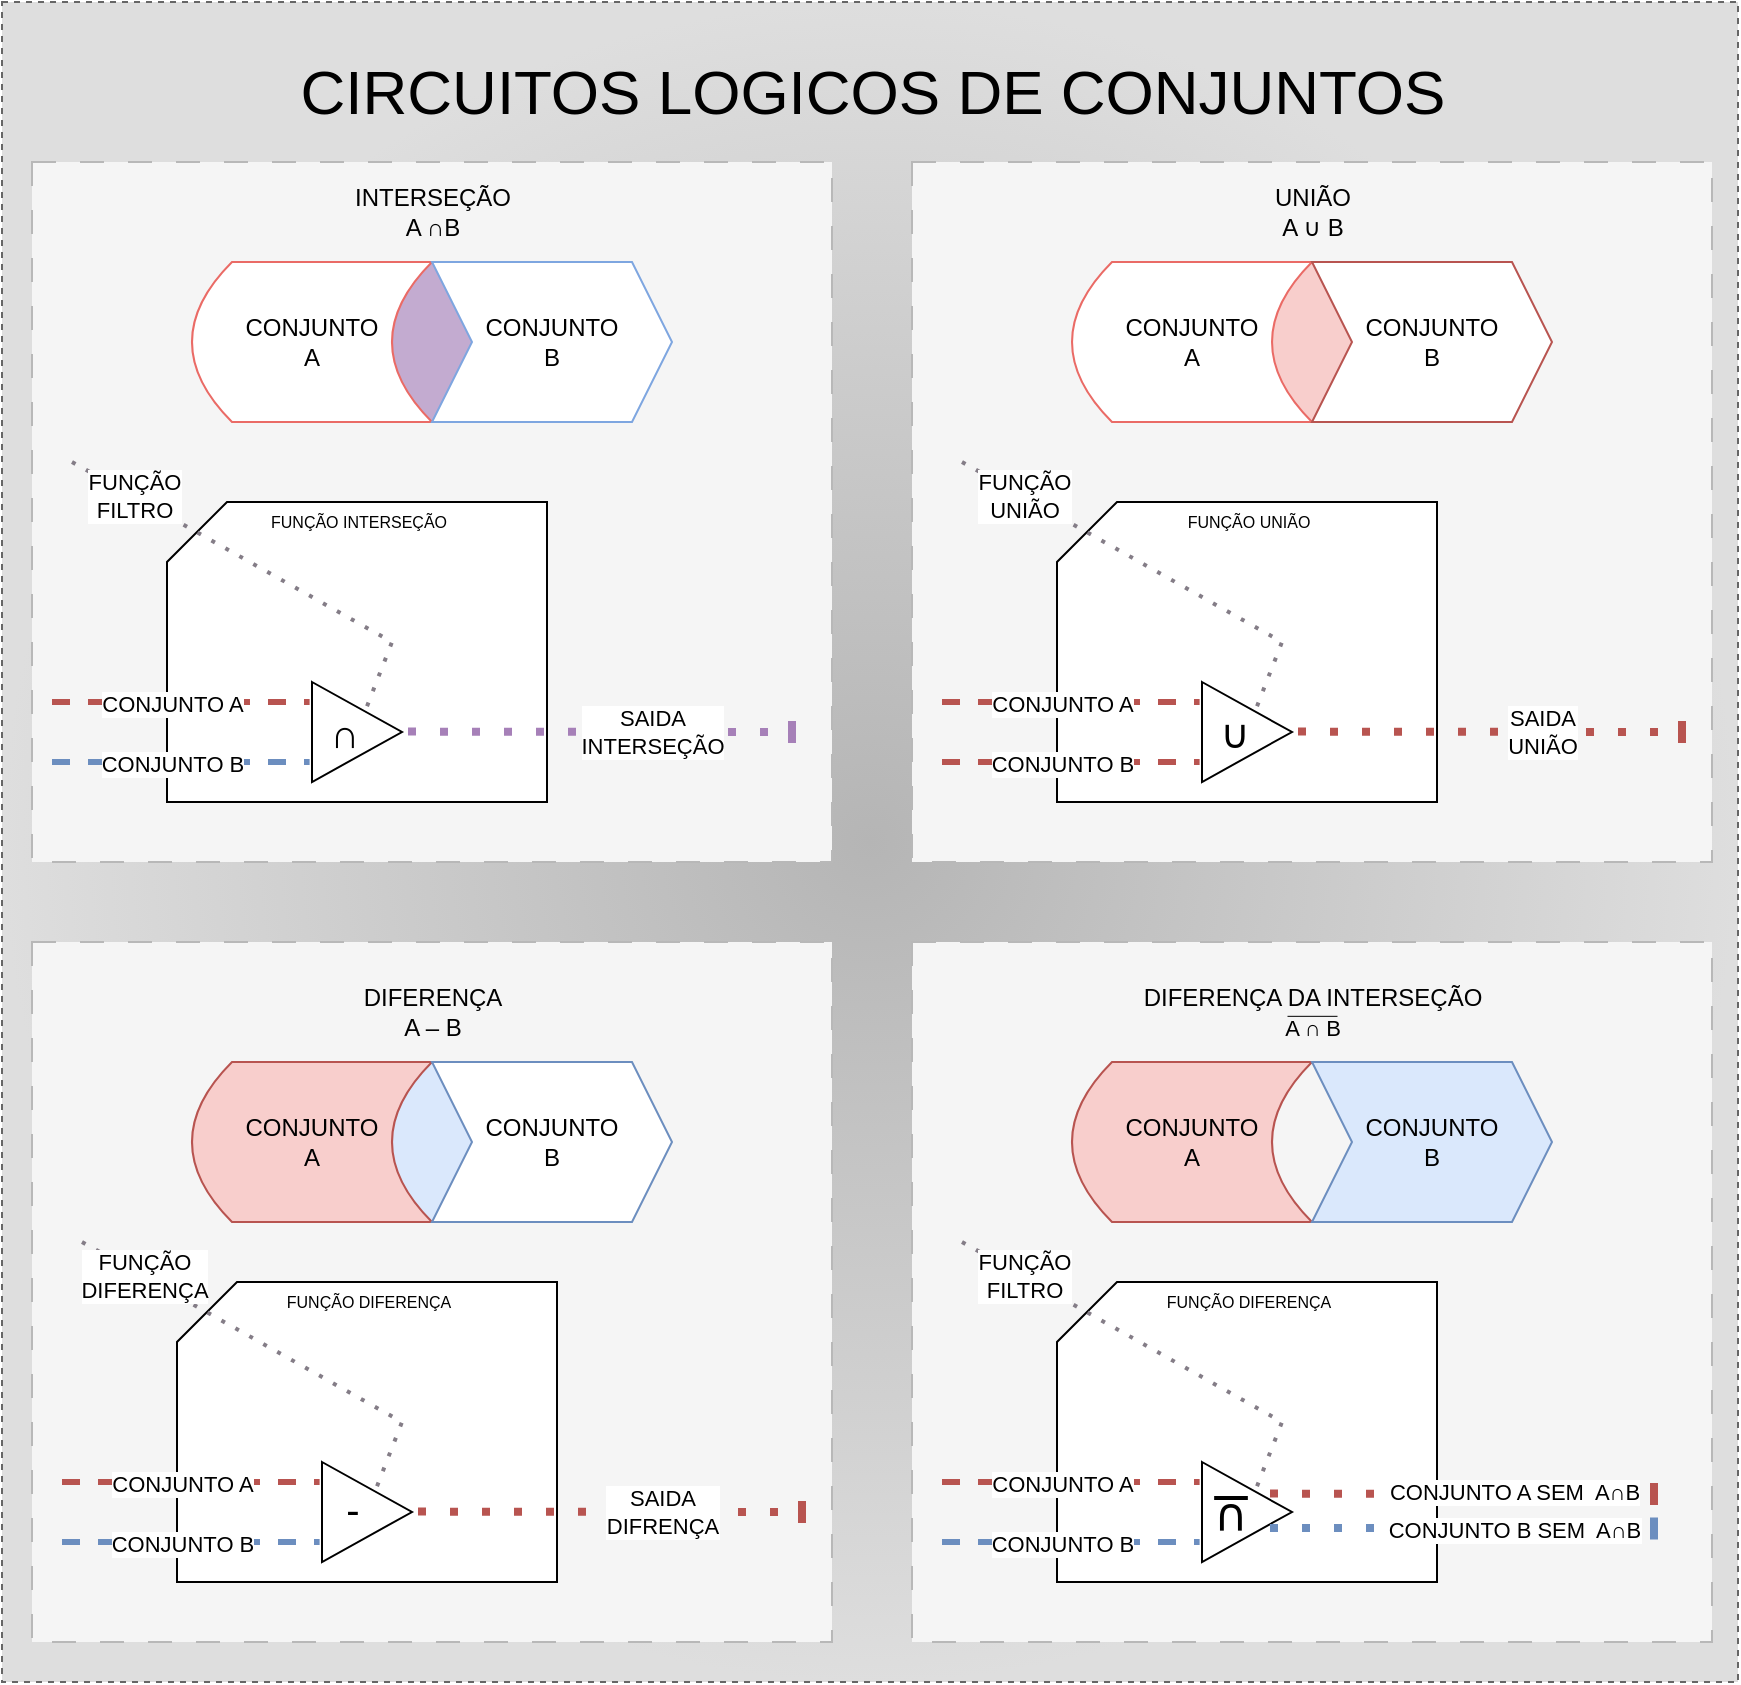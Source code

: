 <mxfile version="21.7.5" type="device">
  <diagram name="Página-1" id="lZBccMddr6YXILBvvr8p">
    <mxGraphModel dx="1195" dy="737" grid="1" gridSize="10" guides="1" tooltips="1" connect="1" arrows="1" fold="1" page="1" pageScale="1" pageWidth="869" pageHeight="420" math="0" shadow="0">
      <root>
        <mxCell id="0" />
        <mxCell id="1" parent="0" />
        <mxCell id="Wruj7RnomxmxO65NPAEt-106" value="" style="rounded=0;whiteSpace=wrap;html=1;dashed=1;fillColor=#B5B5B5;strokeColor=#666666;gradientColor=#DEDEDE;gradientDirection=radial;" vertex="1" parent="1">
          <mxGeometry width="868" height="840" as="geometry" />
        </mxCell>
        <mxCell id="Wruj7RnomxmxO65NPAEt-41" value="CIRCUITOS LOGICOS DE CONJUNTOS" style="text;html=1;align=center;verticalAlign=middle;resizable=0;points=[];autosize=1;strokeColor=none;fillColor=none;fontSize=31;" vertex="1" parent="1">
          <mxGeometry x="140" y="20" width="590" height="50" as="geometry" />
        </mxCell>
        <mxCell id="Wruj7RnomxmxO65NPAEt-39" value="" style="rounded=0;whiteSpace=wrap;html=1;fillColor=#f5f5f5;dashed=1;dashPattern=12 12;fontColor=#333333;strokeColor=#B8B8B8;" vertex="1" parent="1">
          <mxGeometry x="15" y="80" width="400" height="350" as="geometry" />
        </mxCell>
        <mxCell id="Wruj7RnomxmxO65NPAEt-9" value="" style="whiteSpace=wrap;html=1;aspect=fixed;fillColor=#C3ABD0;strokeColor=#9673a6;" vertex="1" parent="1">
          <mxGeometry x="175" y="130" width="80" height="80" as="geometry" />
        </mxCell>
        <mxCell id="Wruj7RnomxmxO65NPAEt-7" value="CONJUNTO&lt;br&gt;A" style="shape=dataStorage;whiteSpace=wrap;html=1;fixedSize=1;strokeColor=#EA6B66;" vertex="1" parent="1">
          <mxGeometry x="95" y="130" width="120" height="80" as="geometry" />
        </mxCell>
        <mxCell id="Wruj7RnomxmxO65NPAEt-13" value="CONJUNTO&lt;br&gt;B" style="shape=step;perimeter=stepPerimeter;whiteSpace=wrap;html=1;fixedSize=1;strokeColor=#7EA6E0;" vertex="1" parent="1">
          <mxGeometry x="215" y="130" width="120" height="80" as="geometry" />
        </mxCell>
        <mxCell id="Wruj7RnomxmxO65NPAEt-14" value="INTERSEÇÃO&lt;br&gt;A ∩B" style="text;html=1;align=center;verticalAlign=middle;resizable=0;points=[];autosize=1;strokeColor=none;fillColor=none;" vertex="1" parent="1">
          <mxGeometry x="165" y="85" width="100" height="40" as="geometry" />
        </mxCell>
        <mxCell id="Wruj7RnomxmxO65NPAEt-15" value="" style="shape=card;whiteSpace=wrap;html=1;" vertex="1" parent="1">
          <mxGeometry x="82.5" y="250" width="190" height="150" as="geometry" />
        </mxCell>
        <mxCell id="Wruj7RnomxmxO65NPAEt-26" value="" style="endArrow=none;dashed=1;html=1;rounded=0;fillColor=#f8cecc;strokeColor=#b85450;strokeWidth=3;" edge="1" parent="1">
          <mxGeometry width="50" height="50" relative="1" as="geometry">
            <mxPoint x="25" y="350" as="sourcePoint" />
            <mxPoint x="153.8" y="350" as="targetPoint" />
          </mxGeometry>
        </mxCell>
        <mxCell id="Wruj7RnomxmxO65NPAEt-27" value="CONJUNTO A" style="edgeLabel;html=1;align=center;verticalAlign=middle;resizable=0;points=[];labelBackgroundColor=default;" vertex="1" connectable="0" parent="Wruj7RnomxmxO65NPAEt-26">
          <mxGeometry x="-0.429" y="-1" relative="1" as="geometry">
            <mxPoint x="23" as="offset" />
          </mxGeometry>
        </mxCell>
        <mxCell id="Wruj7RnomxmxO65NPAEt-28" value="" style="endArrow=none;dashed=1;html=1;rounded=0;fillColor=#dae8fc;strokeColor=#6c8ebf;strokeWidth=3;" edge="1" parent="1">
          <mxGeometry width="50" height="50" relative="1" as="geometry">
            <mxPoint x="25" y="380" as="sourcePoint" />
            <mxPoint x="153.8" y="380" as="targetPoint" />
          </mxGeometry>
        </mxCell>
        <mxCell id="Wruj7RnomxmxO65NPAEt-29" value="CONJUNTO B" style="edgeLabel;html=1;align=center;verticalAlign=middle;resizable=0;points=[];labelBackgroundColor=default;" vertex="1" connectable="0" parent="Wruj7RnomxmxO65NPAEt-28">
          <mxGeometry x="-0.429" y="-1" relative="1" as="geometry">
            <mxPoint x="23" as="offset" />
          </mxGeometry>
        </mxCell>
        <mxCell id="Wruj7RnomxmxO65NPAEt-30" value="" style="triangle;whiteSpace=wrap;html=1;" vertex="1" parent="1">
          <mxGeometry x="155" y="340" width="45" height="50" as="geometry" />
        </mxCell>
        <mxCell id="Wruj7RnomxmxO65NPAEt-32" value="" style="endArrow=none;dashed=1;html=1;dashPattern=1 3;strokeWidth=2;rounded=0;strokeColor=#847D87;" edge="1" parent="1" target="Wruj7RnomxmxO65NPAEt-30">
          <mxGeometry width="50" height="50" relative="1" as="geometry">
            <mxPoint x="35" y="230" as="sourcePoint" />
            <mxPoint x="125" y="300" as="targetPoint" />
            <Array as="points">
              <mxPoint x="195" y="320" />
            </Array>
          </mxGeometry>
        </mxCell>
        <mxCell id="Wruj7RnomxmxO65NPAEt-33" value="FUNÇÃO&lt;br&gt;FILTRO" style="edgeLabel;html=1;align=center;verticalAlign=middle;resizable=0;points=[];labelBackgroundColor=default;" vertex="1" connectable="0" parent="Wruj7RnomxmxO65NPAEt-32">
          <mxGeometry x="-0.895" y="1" relative="1" as="geometry">
            <mxPoint x="20" y="12" as="offset" />
          </mxGeometry>
        </mxCell>
        <mxCell id="Wruj7RnomxmxO65NPAEt-36" value="" style="endArrow=baseDash;dashed=1;html=1;dashPattern=1 3;strokeWidth=4;rounded=0;endFill=0;strokeColor=#A680B8;" edge="1" parent="1">
          <mxGeometry width="50" height="50" relative="1" as="geometry">
            <mxPoint x="203" y="364.8" as="sourcePoint" />
            <mxPoint x="395" y="365" as="targetPoint" />
          </mxGeometry>
        </mxCell>
        <mxCell id="Wruj7RnomxmxO65NPAEt-37" value="SAIDA&lt;br&gt;INTERSEÇÃO" style="edgeLabel;html=1;align=center;verticalAlign=middle;resizable=0;points=[];labelBackgroundColor=default;spacing=16;" vertex="1" connectable="0" parent="Wruj7RnomxmxO65NPAEt-36">
          <mxGeometry x="0.47" y="1" relative="1" as="geometry">
            <mxPoint x="-19" y="1" as="offset" />
          </mxGeometry>
        </mxCell>
        <mxCell id="Wruj7RnomxmxO65NPAEt-40" value="FUNÇÃO INTERSEÇÃO" style="text;html=1;align=center;verticalAlign=middle;resizable=0;points=[];autosize=1;strokeColor=none;fillColor=none;fontSize=8;" vertex="1" parent="1">
          <mxGeometry x="122.5" y="250" width="110" height="20" as="geometry" />
        </mxCell>
        <mxCell id="Wruj7RnomxmxO65NPAEt-43" value="" style="rounded=0;whiteSpace=wrap;html=1;fillColor=#f5f5f5;dashed=1;dashPattern=12 12;fontColor=#333333;strokeColor=#B8B8B8;" vertex="1" parent="1">
          <mxGeometry x="455" y="80" width="400" height="350" as="geometry" />
        </mxCell>
        <mxCell id="Wruj7RnomxmxO65NPAEt-44" value="" style="whiteSpace=wrap;html=1;aspect=fixed;fillColor=#f8cecc;strokeColor=#b85450;" vertex="1" parent="1">
          <mxGeometry x="615" y="130" width="80" height="80" as="geometry" />
        </mxCell>
        <mxCell id="Wruj7RnomxmxO65NPAEt-45" value="CONJUNTO&lt;br&gt;A" style="shape=dataStorage;whiteSpace=wrap;html=1;fixedSize=1;strokeColor=#EA6B66;" vertex="1" parent="1">
          <mxGeometry x="535" y="130" width="120" height="80" as="geometry" />
        </mxCell>
        <mxCell id="Wruj7RnomxmxO65NPAEt-46" value="CONJUNTO&lt;br&gt;B" style="shape=step;perimeter=stepPerimeter;whiteSpace=wrap;html=1;fixedSize=1;strokeColor=#b85450;fillColor=default;" vertex="1" parent="1">
          <mxGeometry x="655" y="130" width="120" height="80" as="geometry" />
        </mxCell>
        <mxCell id="Wruj7RnomxmxO65NPAEt-47" value="UNIÃO&lt;br&gt;A ∪ B" style="text;html=1;align=center;verticalAlign=middle;resizable=0;points=[];autosize=1;strokeColor=none;fillColor=none;" vertex="1" parent="1">
          <mxGeometry x="625" y="85" width="60" height="40" as="geometry" />
        </mxCell>
        <mxCell id="Wruj7RnomxmxO65NPAEt-48" value="" style="shape=card;whiteSpace=wrap;html=1;" vertex="1" parent="1">
          <mxGeometry x="527.5" y="250" width="190" height="150" as="geometry" />
        </mxCell>
        <mxCell id="Wruj7RnomxmxO65NPAEt-49" value="" style="endArrow=none;dashed=1;html=1;rounded=0;fillColor=#f8cecc;strokeColor=#b85450;strokeWidth=3;" edge="1" parent="1">
          <mxGeometry width="50" height="50" relative="1" as="geometry">
            <mxPoint x="470" y="350" as="sourcePoint" />
            <mxPoint x="598.8" y="350" as="targetPoint" />
          </mxGeometry>
        </mxCell>
        <mxCell id="Wruj7RnomxmxO65NPAEt-50" value="CONJUNTO A" style="edgeLabel;html=1;align=center;verticalAlign=middle;resizable=0;points=[];labelBackgroundColor=default;" vertex="1" connectable="0" parent="Wruj7RnomxmxO65NPAEt-49">
          <mxGeometry x="-0.429" y="-1" relative="1" as="geometry">
            <mxPoint x="23" as="offset" />
          </mxGeometry>
        </mxCell>
        <mxCell id="Wruj7RnomxmxO65NPAEt-51" value="" style="endArrow=none;dashed=1;html=1;rounded=0;fillColor=#f8cecc;strokeColor=#b85450;strokeWidth=3;" edge="1" parent="1">
          <mxGeometry width="50" height="50" relative="1" as="geometry">
            <mxPoint x="470" y="380" as="sourcePoint" />
            <mxPoint x="598.8" y="380" as="targetPoint" />
          </mxGeometry>
        </mxCell>
        <mxCell id="Wruj7RnomxmxO65NPAEt-52" value="CONJUNTO B" style="edgeLabel;html=1;align=center;verticalAlign=middle;resizable=0;points=[];labelBackgroundColor=default;" vertex="1" connectable="0" parent="Wruj7RnomxmxO65NPAEt-51">
          <mxGeometry x="-0.429" y="-1" relative="1" as="geometry">
            <mxPoint x="23" as="offset" />
          </mxGeometry>
        </mxCell>
        <mxCell id="Wruj7RnomxmxO65NPAEt-53" value="" style="triangle;whiteSpace=wrap;html=1;" vertex="1" parent="1">
          <mxGeometry x="600" y="340" width="45" height="50" as="geometry" />
        </mxCell>
        <mxCell id="Wruj7RnomxmxO65NPAEt-54" value="" style="endArrow=none;dashed=1;html=1;dashPattern=1 3;strokeWidth=2;rounded=0;strokeColor=#847D87;" edge="1" parent="1" target="Wruj7RnomxmxO65NPAEt-53">
          <mxGeometry width="50" height="50" relative="1" as="geometry">
            <mxPoint x="480" y="230" as="sourcePoint" />
            <mxPoint x="570" y="300" as="targetPoint" />
            <Array as="points">
              <mxPoint x="640" y="320" />
            </Array>
          </mxGeometry>
        </mxCell>
        <mxCell id="Wruj7RnomxmxO65NPAEt-55" value="FUNÇÃO&lt;br&gt;UNIÃO" style="edgeLabel;html=1;align=center;verticalAlign=middle;resizable=0;points=[];labelBackgroundColor=default;" vertex="1" connectable="0" parent="Wruj7RnomxmxO65NPAEt-54">
          <mxGeometry x="-0.895" y="1" relative="1" as="geometry">
            <mxPoint x="20" y="12" as="offset" />
          </mxGeometry>
        </mxCell>
        <mxCell id="Wruj7RnomxmxO65NPAEt-57" value="" style="endArrow=baseDash;dashed=1;html=1;dashPattern=1 3;strokeWidth=4;rounded=0;endFill=0;strokeColor=#b85450;fillColor=#f8cecc;" edge="1" parent="1">
          <mxGeometry width="50" height="50" relative="1" as="geometry">
            <mxPoint x="648" y="364.8" as="sourcePoint" />
            <mxPoint x="840" y="365" as="targetPoint" />
          </mxGeometry>
        </mxCell>
        <mxCell id="Wruj7RnomxmxO65NPAEt-58" value="SAIDA&lt;br&gt;UNIÃO" style="edgeLabel;html=1;align=center;verticalAlign=middle;resizable=0;points=[];labelBackgroundColor=default;spacing=16;" vertex="1" connectable="0" parent="Wruj7RnomxmxO65NPAEt-57">
          <mxGeometry x="0.47" y="1" relative="1" as="geometry">
            <mxPoint x="-19" y="1" as="offset" />
          </mxGeometry>
        </mxCell>
        <mxCell id="Wruj7RnomxmxO65NPAEt-59" value="FUNÇÃO UNIÃO" style="text;html=1;align=center;verticalAlign=middle;resizable=0;points=[];autosize=1;strokeColor=none;fillColor=none;fontSize=8;" vertex="1" parent="1">
          <mxGeometry x="582.5" y="250" width="80" height="20" as="geometry" />
        </mxCell>
        <mxCell id="Wruj7RnomxmxO65NPAEt-60" value="" style="rounded=0;whiteSpace=wrap;html=1;fillColor=#f5f5f5;dashed=1;dashPattern=12 12;fontColor=#333333;strokeColor=#B8B8B8;" vertex="1" parent="1">
          <mxGeometry x="15" y="470" width="400" height="350" as="geometry" />
        </mxCell>
        <mxCell id="Wruj7RnomxmxO65NPAEt-61" value="" style="whiteSpace=wrap;html=1;aspect=fixed;fillColor=#dae8fc;strokeColor=#6c8ebf;" vertex="1" parent="1">
          <mxGeometry x="175" y="530" width="80" height="80" as="geometry" />
        </mxCell>
        <mxCell id="Wruj7RnomxmxO65NPAEt-62" value="CONJUNTO&lt;br&gt;A" style="shape=dataStorage;whiteSpace=wrap;html=1;fixedSize=1;strokeColor=#b85450;fillColor=#f8cecc;" vertex="1" parent="1">
          <mxGeometry x="95" y="530" width="120" height="80" as="geometry" />
        </mxCell>
        <mxCell id="Wruj7RnomxmxO65NPAEt-63" value="CONJUNTO&lt;br&gt;B" style="shape=step;perimeter=stepPerimeter;whiteSpace=wrap;html=1;fixedSize=1;strokeColor=#6c8ebf;fillColor=default;" vertex="1" parent="1">
          <mxGeometry x="215" y="530" width="120" height="80" as="geometry" />
        </mxCell>
        <mxCell id="Wruj7RnomxmxO65NPAEt-64" value="&lt;font style=&quot;font-size: 12px;&quot;&gt;DIFERENÇA&lt;br&gt;A – B&lt;/font&gt;" style="text;html=1;align=center;verticalAlign=middle;resizable=0;points=[];autosize=1;strokeColor=none;fillColor=none;" vertex="1" parent="1">
          <mxGeometry x="170" y="485" width="90" height="40" as="geometry" />
        </mxCell>
        <mxCell id="Wruj7RnomxmxO65NPAEt-65" value="" style="shape=card;whiteSpace=wrap;html=1;" vertex="1" parent="1">
          <mxGeometry x="87.5" y="640" width="190" height="150" as="geometry" />
        </mxCell>
        <mxCell id="Wruj7RnomxmxO65NPAEt-66" value="" style="endArrow=none;dashed=1;html=1;rounded=0;fillColor=#f8cecc;strokeColor=#b85450;strokeWidth=3;" edge="1" parent="1">
          <mxGeometry width="50" height="50" relative="1" as="geometry">
            <mxPoint x="30" y="740" as="sourcePoint" />
            <mxPoint x="158.8" y="740" as="targetPoint" />
          </mxGeometry>
        </mxCell>
        <mxCell id="Wruj7RnomxmxO65NPAEt-67" value="CONJUNTO A" style="edgeLabel;html=1;align=center;verticalAlign=middle;resizable=0;points=[];labelBackgroundColor=default;" vertex="1" connectable="0" parent="Wruj7RnomxmxO65NPAEt-66">
          <mxGeometry x="-0.429" y="-1" relative="1" as="geometry">
            <mxPoint x="23" as="offset" />
          </mxGeometry>
        </mxCell>
        <mxCell id="Wruj7RnomxmxO65NPAEt-68" value="" style="endArrow=none;dashed=1;html=1;rounded=0;fillColor=#dae8fc;strokeColor=#6c8ebf;strokeWidth=3;" edge="1" parent="1">
          <mxGeometry width="50" height="50" relative="1" as="geometry">
            <mxPoint x="30" y="770" as="sourcePoint" />
            <mxPoint x="158.8" y="770" as="targetPoint" />
          </mxGeometry>
        </mxCell>
        <mxCell id="Wruj7RnomxmxO65NPAEt-69" value="CONJUNTO B" style="edgeLabel;html=1;align=center;verticalAlign=middle;resizable=0;points=[];labelBackgroundColor=default;" vertex="1" connectable="0" parent="Wruj7RnomxmxO65NPAEt-68">
          <mxGeometry x="-0.429" y="-1" relative="1" as="geometry">
            <mxPoint x="23" as="offset" />
          </mxGeometry>
        </mxCell>
        <mxCell id="Wruj7RnomxmxO65NPAEt-70" value="" style="triangle;whiteSpace=wrap;html=1;" vertex="1" parent="1">
          <mxGeometry x="160" y="730" width="45" height="50" as="geometry" />
        </mxCell>
        <mxCell id="Wruj7RnomxmxO65NPAEt-71" value="" style="endArrow=none;dashed=1;html=1;dashPattern=1 3;strokeWidth=2;rounded=0;strokeColor=#847D87;" edge="1" parent="1" target="Wruj7RnomxmxO65NPAEt-70">
          <mxGeometry width="50" height="50" relative="1" as="geometry">
            <mxPoint x="40" y="620" as="sourcePoint" />
            <mxPoint x="130" y="690" as="targetPoint" />
            <Array as="points">
              <mxPoint x="200" y="710" />
            </Array>
          </mxGeometry>
        </mxCell>
        <mxCell id="Wruj7RnomxmxO65NPAEt-72" value="FUNÇÃO&lt;br&gt;DIFERENÇA" style="edgeLabel;html=1;align=center;verticalAlign=middle;resizable=0;points=[];labelBackgroundColor=default;" vertex="1" connectable="0" parent="Wruj7RnomxmxO65NPAEt-71">
          <mxGeometry x="-0.895" y="1" relative="1" as="geometry">
            <mxPoint x="20" y="12" as="offset" />
          </mxGeometry>
        </mxCell>
        <mxCell id="Wruj7RnomxmxO65NPAEt-74" value="" style="endArrow=baseDash;dashed=1;html=1;dashPattern=1 3;strokeWidth=4;rounded=0;endFill=0;strokeColor=#b85450;fillColor=#f8cecc;" edge="1" parent="1">
          <mxGeometry width="50" height="50" relative="1" as="geometry">
            <mxPoint x="208" y="754.8" as="sourcePoint" />
            <mxPoint x="400" y="755" as="targetPoint" />
          </mxGeometry>
        </mxCell>
        <mxCell id="Wruj7RnomxmxO65NPAEt-75" value="SAIDA&lt;br&gt;DIFRENÇA" style="edgeLabel;html=1;align=center;verticalAlign=middle;resizable=0;points=[];labelBackgroundColor=default;spacing=16;" vertex="1" connectable="0" parent="Wruj7RnomxmxO65NPAEt-74">
          <mxGeometry x="0.47" y="1" relative="1" as="geometry">
            <mxPoint x="-19" y="1" as="offset" />
          </mxGeometry>
        </mxCell>
        <mxCell id="Wruj7RnomxmxO65NPAEt-76" value="FUNÇÃO DIFERENÇA" style="text;html=1;align=center;verticalAlign=middle;resizable=0;points=[];autosize=1;strokeColor=none;fillColor=none;fontSize=8;" vertex="1" parent="1">
          <mxGeometry x="127.5" y="640" width="110" height="20" as="geometry" />
        </mxCell>
        <mxCell id="Wruj7RnomxmxO65NPAEt-78" value="" style="rounded=0;whiteSpace=wrap;html=1;fillColor=#f5f5f5;dashed=1;dashPattern=12 12;fontColor=#333333;strokeColor=#B8B8B8;" vertex="1" parent="1">
          <mxGeometry x="455" y="470" width="400" height="350" as="geometry" />
        </mxCell>
        <mxCell id="Wruj7RnomxmxO65NPAEt-79" value="" style="whiteSpace=wrap;html=1;aspect=fixed;fillColor=none;strokeColor=#6c8ebf;" vertex="1" parent="1">
          <mxGeometry x="615" y="530" width="80" height="80" as="geometry" />
        </mxCell>
        <mxCell id="Wruj7RnomxmxO65NPAEt-80" value="CONJUNTO&lt;br&gt;A" style="shape=dataStorage;whiteSpace=wrap;html=1;fixedSize=1;strokeColor=#b85450;fillColor=#f8cecc;" vertex="1" parent="1">
          <mxGeometry x="535" y="530" width="120" height="80" as="geometry" />
        </mxCell>
        <mxCell id="Wruj7RnomxmxO65NPAEt-81" value="CONJUNTO&lt;br&gt;B" style="shape=step;perimeter=stepPerimeter;whiteSpace=wrap;html=1;fixedSize=1;strokeColor=#6c8ebf;fillColor=#dae8fc;" vertex="1" parent="1">
          <mxGeometry x="655" y="530" width="120" height="80" as="geometry" />
        </mxCell>
        <mxCell id="Wruj7RnomxmxO65NPAEt-82" value="&lt;font style=&quot;&quot;&gt;DIFERENÇA DA INTERSEÇÃO&lt;br&gt;&lt;div style=&quot;&quot;&gt;&lt;span style=&quot;background-color: initial;&quot;&gt;&lt;span style=&quot;font-size: 11px;&quot;&gt;A ∩&lt;/span&gt;&lt;font style=&quot;font-size: 10px;&quot;&gt; &lt;/font&gt;&lt;span style=&quot;font-size: 11px;&quot;&gt;B&lt;/span&gt;&lt;/span&gt;&lt;/div&gt;&lt;/font&gt;" style="text;html=1;align=center;verticalAlign=middle;resizable=0;points=[];autosize=1;strokeColor=none;fillColor=none;" vertex="1" parent="1">
          <mxGeometry x="560" y="485" width="190" height="40" as="geometry" />
        </mxCell>
        <mxCell id="Wruj7RnomxmxO65NPAEt-83" value="" style="shape=card;whiteSpace=wrap;html=1;" vertex="1" parent="1">
          <mxGeometry x="527.5" y="640" width="190" height="150" as="geometry" />
        </mxCell>
        <mxCell id="Wruj7RnomxmxO65NPAEt-84" value="" style="endArrow=none;dashed=1;html=1;rounded=0;fillColor=#f8cecc;strokeColor=#b85450;strokeWidth=3;" edge="1" parent="1">
          <mxGeometry width="50" height="50" relative="1" as="geometry">
            <mxPoint x="470" y="740" as="sourcePoint" />
            <mxPoint x="598.8" y="740" as="targetPoint" />
          </mxGeometry>
        </mxCell>
        <mxCell id="Wruj7RnomxmxO65NPAEt-85" value="CONJUNTO A" style="edgeLabel;html=1;align=center;verticalAlign=middle;resizable=0;points=[];labelBackgroundColor=default;" vertex="1" connectable="0" parent="Wruj7RnomxmxO65NPAEt-84">
          <mxGeometry x="-0.429" y="-1" relative="1" as="geometry">
            <mxPoint x="23" as="offset" />
          </mxGeometry>
        </mxCell>
        <mxCell id="Wruj7RnomxmxO65NPAEt-86" value="" style="endArrow=none;dashed=1;html=1;rounded=0;fillColor=#dae8fc;strokeColor=#6c8ebf;strokeWidth=3;" edge="1" parent="1">
          <mxGeometry width="50" height="50" relative="1" as="geometry">
            <mxPoint x="470" y="770" as="sourcePoint" />
            <mxPoint x="598.8" y="770" as="targetPoint" />
          </mxGeometry>
        </mxCell>
        <mxCell id="Wruj7RnomxmxO65NPAEt-87" value="CONJUNTO B" style="edgeLabel;html=1;align=center;verticalAlign=middle;resizable=0;points=[];labelBackgroundColor=default;" vertex="1" connectable="0" parent="Wruj7RnomxmxO65NPAEt-86">
          <mxGeometry x="-0.429" y="-1" relative="1" as="geometry">
            <mxPoint x="23" as="offset" />
          </mxGeometry>
        </mxCell>
        <mxCell id="Wruj7RnomxmxO65NPAEt-88" value="" style="triangle;whiteSpace=wrap;html=1;" vertex="1" parent="1">
          <mxGeometry x="600" y="730" width="45" height="50" as="geometry" />
        </mxCell>
        <mxCell id="Wruj7RnomxmxO65NPAEt-89" value="" style="endArrow=none;dashed=1;html=1;dashPattern=1 3;strokeWidth=2;rounded=0;strokeColor=#847D87;" edge="1" parent="1" target="Wruj7RnomxmxO65NPAEt-88">
          <mxGeometry width="50" height="50" relative="1" as="geometry">
            <mxPoint x="480" y="620" as="sourcePoint" />
            <mxPoint x="570" y="690" as="targetPoint" />
            <Array as="points">
              <mxPoint x="640" y="710" />
            </Array>
          </mxGeometry>
        </mxCell>
        <mxCell id="Wruj7RnomxmxO65NPAEt-90" value="FUNÇÃO&lt;br&gt;FILTRO" style="edgeLabel;html=1;align=center;verticalAlign=middle;resizable=0;points=[];labelBackgroundColor=default;" vertex="1" connectable="0" parent="Wruj7RnomxmxO65NPAEt-89">
          <mxGeometry x="-0.895" y="1" relative="1" as="geometry">
            <mxPoint x="20" y="12" as="offset" />
          </mxGeometry>
        </mxCell>
        <mxCell id="Wruj7RnomxmxO65NPAEt-91" value="∪" style="text;html=1;align=center;verticalAlign=middle;resizable=0;points=[];autosize=1;strokeColor=none;fillColor=none;rotation=-180;fontSize=23;fontStyle=4" vertex="1" parent="1">
          <mxGeometry x="595" y="739" width="40" height="40" as="geometry" />
        </mxCell>
        <mxCell id="Wruj7RnomxmxO65NPAEt-92" value="" style="endArrow=baseDash;dashed=1;html=1;dashPattern=1 3;strokeWidth=4;rounded=0;endFill=0;strokeColor=#b85450;fillColor=#f8cecc;" edge="1" parent="1">
          <mxGeometry width="50" height="50" relative="1" as="geometry">
            <mxPoint x="634" y="745.8" as="sourcePoint" />
            <mxPoint x="826" y="746" as="targetPoint" />
          </mxGeometry>
        </mxCell>
        <mxCell id="Wruj7RnomxmxO65NPAEt-93" value="CONJUNTO A SEM&amp;nbsp; A∩B" style="edgeLabel;html=1;align=center;verticalAlign=middle;resizable=0;points=[];labelBackgroundColor=default;spacing=16;" vertex="1" connectable="0" parent="Wruj7RnomxmxO65NPAEt-92">
          <mxGeometry x="0.47" y="1" relative="1" as="geometry">
            <mxPoint x="-19" as="offset" />
          </mxGeometry>
        </mxCell>
        <mxCell id="Wruj7RnomxmxO65NPAEt-94" value="FUNÇÃO DIFERENÇA" style="text;html=1;align=center;verticalAlign=middle;resizable=0;points=[];autosize=1;strokeColor=none;fillColor=none;fontSize=8;" vertex="1" parent="1">
          <mxGeometry x="567.5" y="640" width="110" height="20" as="geometry" />
        </mxCell>
        <mxCell id="Wruj7RnomxmxO65NPAEt-96" value="" style="endArrow=baseDash;dashed=1;html=1;dashPattern=1 3;strokeWidth=4;rounded=0;endFill=0;strokeColor=#6c8ebf;fillColor=#dae8fc;" edge="1" parent="1">
          <mxGeometry width="50" height="50" relative="1" as="geometry">
            <mxPoint x="634" y="763" as="sourcePoint" />
            <mxPoint x="826" y="763.2" as="targetPoint" />
          </mxGeometry>
        </mxCell>
        <mxCell id="Wruj7RnomxmxO65NPAEt-97" value="CONJUNTO B&amp;nbsp;SEM&amp;nbsp; A∩B" style="edgeLabel;html=1;align=center;verticalAlign=middle;resizable=0;points=[];labelBackgroundColor=default;spacing=16;" vertex="1" connectable="0" parent="Wruj7RnomxmxO65NPAEt-96">
          <mxGeometry x="0.47" y="1" relative="1" as="geometry">
            <mxPoint x="-19" y="2" as="offset" />
          </mxGeometry>
        </mxCell>
        <mxCell id="Wruj7RnomxmxO65NPAEt-98" value="" style="endArrow=none;html=1;rounded=0;strokeWidth=0.5;" edge="1" parent="1">
          <mxGeometry width="50" height="50" relative="1" as="geometry">
            <mxPoint x="667.5" y="506.92" as="sourcePoint" />
            <mxPoint x="642.5" y="506.92" as="targetPoint" />
          </mxGeometry>
        </mxCell>
        <mxCell id="Wruj7RnomxmxO65NPAEt-103" value="∩" style="text;html=1;align=center;verticalAlign=middle;resizable=0;points=[];autosize=1;strokeColor=none;fillColor=none;fontSize=20;" vertex="1" parent="1">
          <mxGeometry x="151" y="345" width="40" height="40" as="geometry" />
        </mxCell>
        <mxCell id="Wruj7RnomxmxO65NPAEt-104" value="∪" style="text;html=1;align=center;verticalAlign=middle;resizable=0;points=[];autosize=1;strokeColor=none;fillColor=none;fontSize=20;" vertex="1" parent="1">
          <mxGeometry x="596" y="345" width="40" height="40" as="geometry" />
        </mxCell>
        <mxCell id="Wruj7RnomxmxO65NPAEt-105" value="-" style="text;html=1;align=center;verticalAlign=middle;resizable=0;points=[];autosize=1;strokeColor=none;fillColor=none;fontSize=20;" vertex="1" parent="1">
          <mxGeometry x="160" y="733" width="30" height="40" as="geometry" />
        </mxCell>
      </root>
    </mxGraphModel>
  </diagram>
</mxfile>

